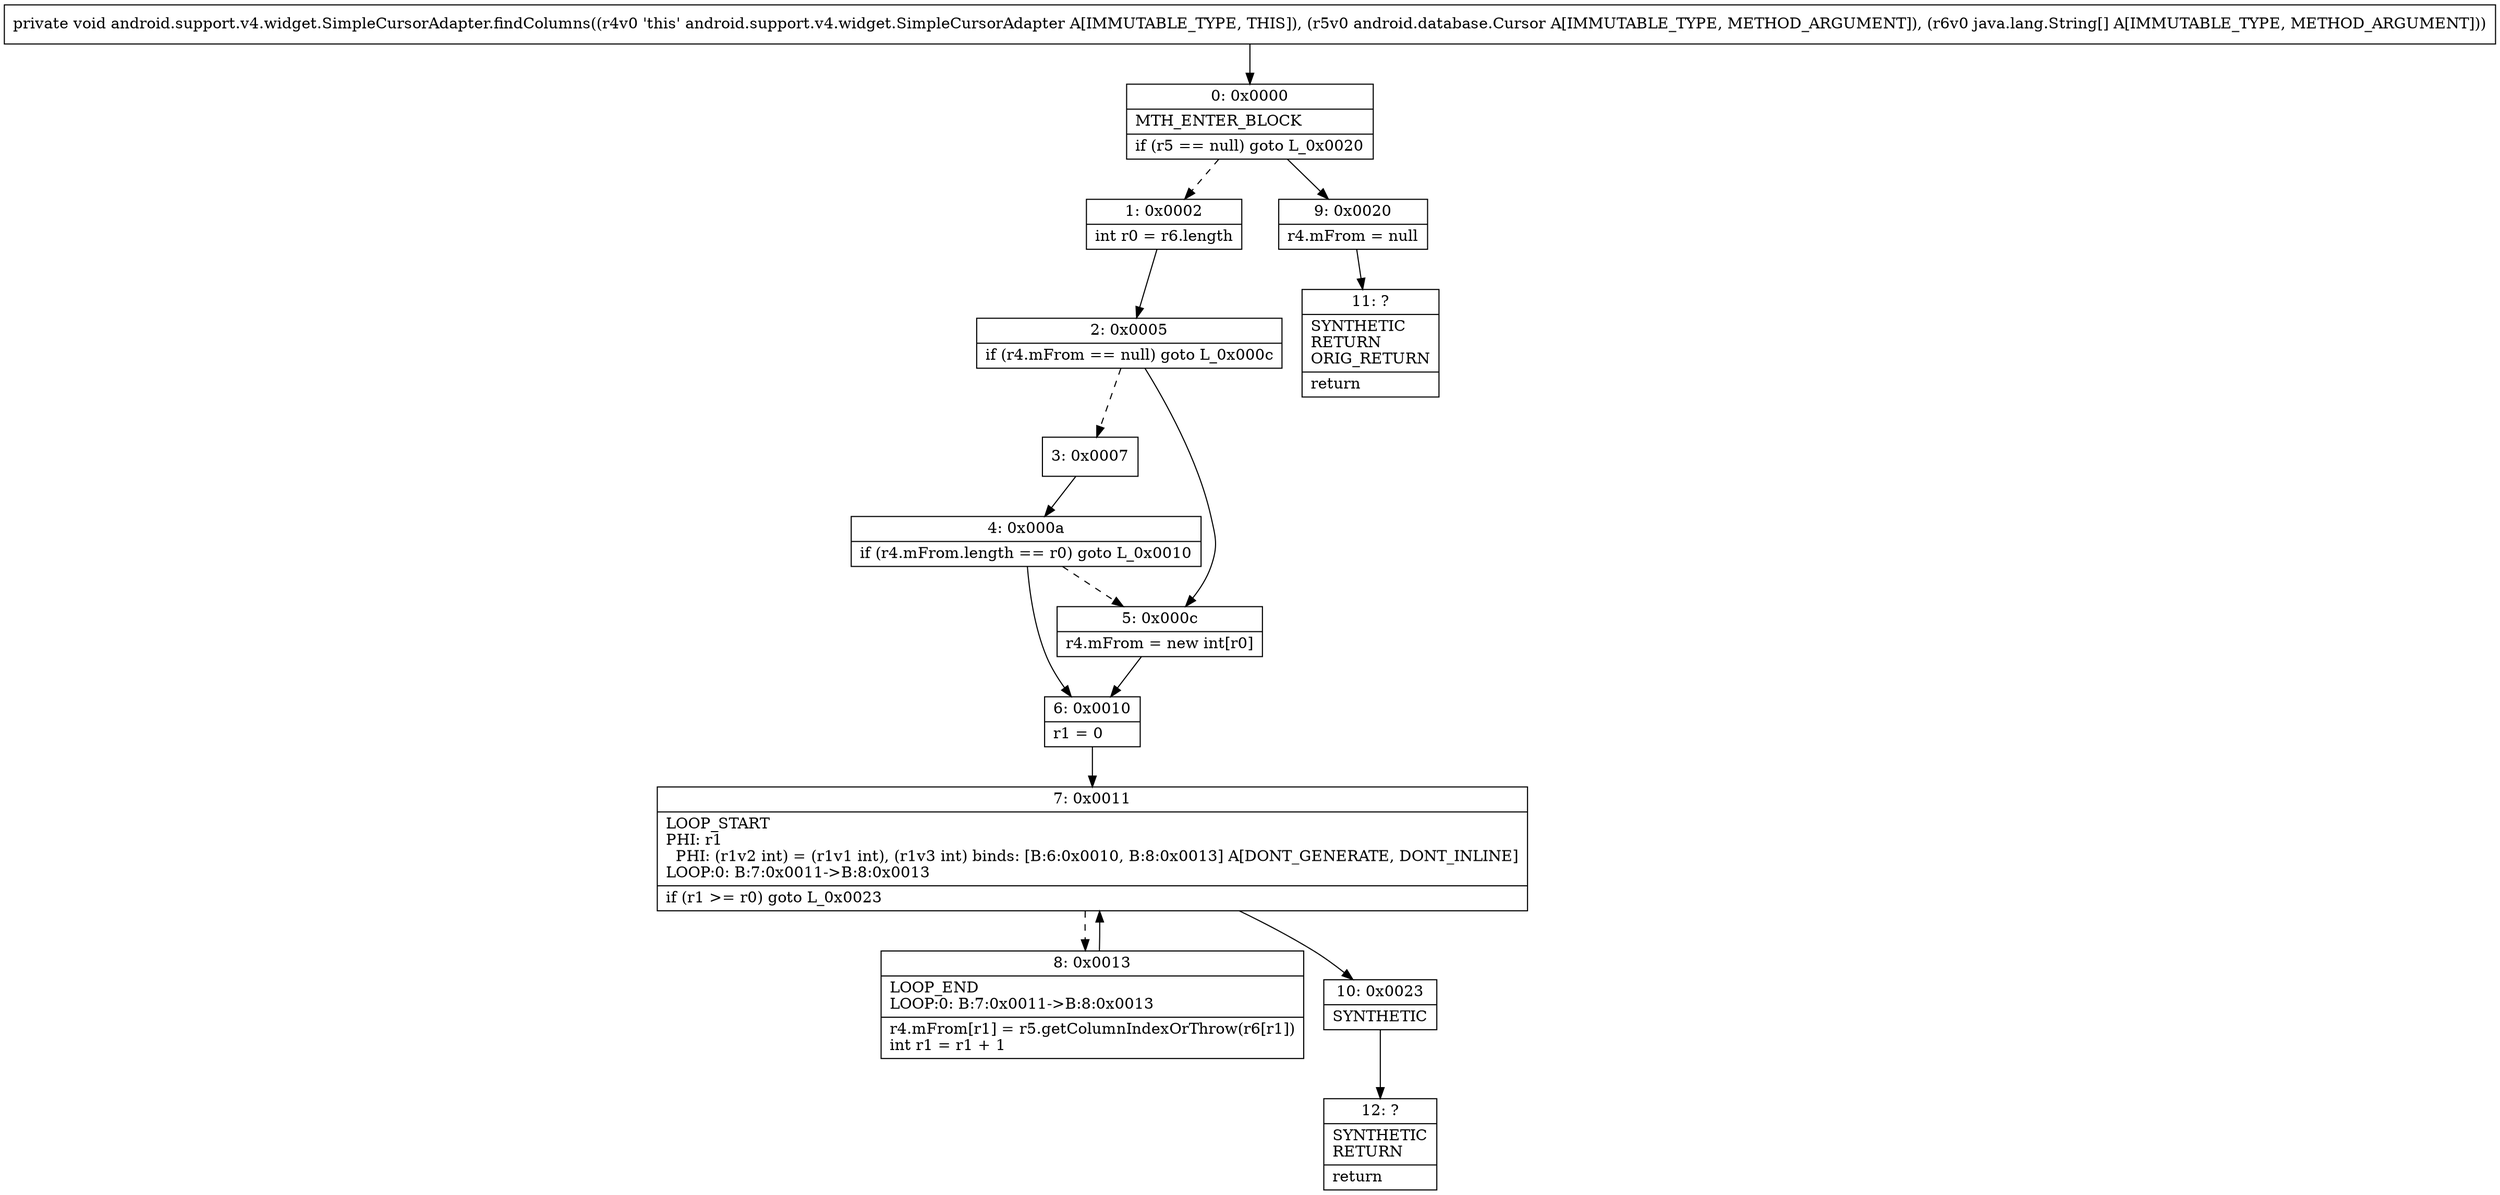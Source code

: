 digraph "CFG forandroid.support.v4.widget.SimpleCursorAdapter.findColumns(Landroid\/database\/Cursor;[Ljava\/lang\/String;)V" {
Node_0 [shape=record,label="{0\:\ 0x0000|MTH_ENTER_BLOCK\l|if (r5 == null) goto L_0x0020\l}"];
Node_1 [shape=record,label="{1\:\ 0x0002|int r0 = r6.length\l}"];
Node_2 [shape=record,label="{2\:\ 0x0005|if (r4.mFrom == null) goto L_0x000c\l}"];
Node_3 [shape=record,label="{3\:\ 0x0007}"];
Node_4 [shape=record,label="{4\:\ 0x000a|if (r4.mFrom.length == r0) goto L_0x0010\l}"];
Node_5 [shape=record,label="{5\:\ 0x000c|r4.mFrom = new int[r0]\l}"];
Node_6 [shape=record,label="{6\:\ 0x0010|r1 = 0\l}"];
Node_7 [shape=record,label="{7\:\ 0x0011|LOOP_START\lPHI: r1 \l  PHI: (r1v2 int) = (r1v1 int), (r1v3 int) binds: [B:6:0x0010, B:8:0x0013] A[DONT_GENERATE, DONT_INLINE]\lLOOP:0: B:7:0x0011\-\>B:8:0x0013\l|if (r1 \>= r0) goto L_0x0023\l}"];
Node_8 [shape=record,label="{8\:\ 0x0013|LOOP_END\lLOOP:0: B:7:0x0011\-\>B:8:0x0013\l|r4.mFrom[r1] = r5.getColumnIndexOrThrow(r6[r1])\lint r1 = r1 + 1\l}"];
Node_9 [shape=record,label="{9\:\ 0x0020|r4.mFrom = null\l}"];
Node_10 [shape=record,label="{10\:\ 0x0023|SYNTHETIC\l}"];
Node_11 [shape=record,label="{11\:\ ?|SYNTHETIC\lRETURN\lORIG_RETURN\l|return\l}"];
Node_12 [shape=record,label="{12\:\ ?|SYNTHETIC\lRETURN\l|return\l}"];
MethodNode[shape=record,label="{private void android.support.v4.widget.SimpleCursorAdapter.findColumns((r4v0 'this' android.support.v4.widget.SimpleCursorAdapter A[IMMUTABLE_TYPE, THIS]), (r5v0 android.database.Cursor A[IMMUTABLE_TYPE, METHOD_ARGUMENT]), (r6v0 java.lang.String[] A[IMMUTABLE_TYPE, METHOD_ARGUMENT])) }"];
MethodNode -> Node_0;
Node_0 -> Node_1[style=dashed];
Node_0 -> Node_9;
Node_1 -> Node_2;
Node_2 -> Node_3[style=dashed];
Node_2 -> Node_5;
Node_3 -> Node_4;
Node_4 -> Node_5[style=dashed];
Node_4 -> Node_6;
Node_5 -> Node_6;
Node_6 -> Node_7;
Node_7 -> Node_8[style=dashed];
Node_7 -> Node_10;
Node_8 -> Node_7;
Node_9 -> Node_11;
Node_10 -> Node_12;
}

